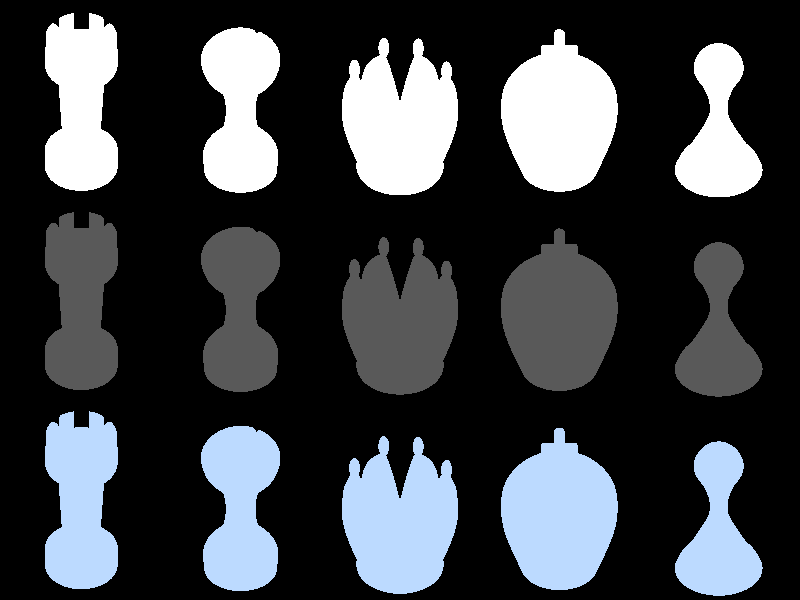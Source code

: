 /***************************************************************************
 * Chess/Shatra pieces for Povray                                          *
 * (C) 2014 stefan.berke @ modular-audio-graphics.com                      *
 *                                                                         *
 * This program is free software; you can redistribute it and/or modify    *
 * it under the terms of the GNU General Public License as published by    *
 * the Free Software Foundation; either version 3 of the License, or       *
 * (at your option) any later version.                                     *
 ***************************************************************************/

// +W1000 +H600 +A0.1 +AM2 +R5 +ua

#version 3.7;
global_settings { assumed_gamma 1.0 }

#include "transforms.inc"

camera
{
    orthographic
    
    location z * -1
    look_at 0
    right x * 5 / 3
    angle 136.56
    translate <2, -1, 0>
}

light_source { <-1,1,-3> * 50 rgb 1 }
// XXX a negative light color is very experimental ;) 
//light_source { < 1,0.3,-3> * 50 rgb -0.1 }


// ---------- per piece transform -----------

#declare piece_transform = transform 
{
	rotate x * -30
};


// --------------- textures -----------------

#macro Glossy(gloss_)
    phong gloss_ phong_size 30
    specular gloss_ roughness 0.01
#end

#declare White = texture
{
    pigment { color rgb 1 }
    finish { Glossy(1) diffuse 0.6 }
};

#declare WhiteInlay = texture
{
    pigment { color rgb 1 }
    finish { Glossy(2) diffuse 0.25 }
};

#declare Black = texture
{
    pigment { color rgb 0.1 }
    finish { Glossy(1) diffuse 0.2 }
};


#declare Transparent = texture
{ 
    pigment { color rgbf <0.5,0.7,1.0, 0.99> }
    finish { Glossy(1) }
};
    
// --------------- helper objects ------------------

#macro SmoothCylinder(y0_, y1_, rad_, smoothness_)
	merge 
	{
		cylinder { y * (y0_ + smoothness_), y * (y1_ - smoothness_), rad_ }
		torus { rad_-smoothness_, smoothness_ translate y * (y0_ + smoothness_) } 
		torus { rad_-smoothness_, smoothness_ translate y * (y1_ - smoothness_) }
	}
#end


// -------------------- pieces ---------------------

#macro Shatra(tex_)
	sor // surface of revolution
	{ 
		12
		<2.8,-0.02>
		<2.8,-0.01>
		<2.8, 0>
		<2.5, 0.5>
		<2, 1>
		<0.7, 3>
		<0.6, 4>
		<1, 5>
		<1.6, 6>
		<1, 6.9>
		<0.1, 6.99>
		<0, 7>
		sturm
		
		texture { tex_ } 
		
		scale 0.86
		translate y*-3.5
		scale 0.8/7
		
		transform { piece_transform }
	}
#end

#macro Tura(tex_)
	merge 
	{ 
		SmoothCylinder(0, 1.2, 2, 0.2)
		cone { y*1.1, 1, y*5, 1.3 }
		difference 
		{
			SmoothCylinder(5,7, 2, 0.4)
			#local cutbox_ = box { <-3, 0, -0.4>, <3, 3, 0.4> translate y*6 }
			object { cutbox_ }
			object { cutbox_ rotate y*40 }
			object { cutbox_ rotate y*90 }
			object { cutbox_ rotate y*140 }
		}
		texture { tex_ } 
		
		translate y*-3.5
		scale 0.8/7
		
		transform { piece_transform }
	}
#end

#macro Yalkyn(tex_)
	difference 
	{ 
		sor 
		{
			10
			<2,-0.02>
			<2,-0.01>
			<2, 0>
			<2, 1>
			<1, 2>
			<1, 4>
			<2, 5>
			<2, 6>
			<0, 7>
			<0, 7>
			sturm
		}
		
		box { <0,0,-3>, <0.5,3,3> rotate z*-30 rotate y*-5 translate <0.3,5.5,0> }
		
		texture { tex_ } 
		
		translate y*-3.5
		scale 0.8/7
		
		transform { piece_transform }
	}
#end


#macro Batyr(tex_)
	merge
	{
		difference 
		{ 
			sor
			{
				9
				<2, 0>
				<2.1, 0.1>
				<3, 2>
				<3.2, 3>
				<3, 4>
				<2, 4.8>
				<1, 4.9>
				<0, 5>
				<0, 5.1>
				sturm
			}
			
			#local cutbox_ = box 
			{ 
				<-1,-1,-5>, <1,1,5> 
				rotate z*45 
				Shear_Trans(<1,0,0>, <0,3,0>, <0,0,1>)
				translate y*6 
			}
			object { cutbox_ }
			object { cutbox_ rotate y*-50 }
			object { cutbox_ rotate y*50 }
			object { cutbox_ rotate y*90 }
		}
		
		torus { 2.2, 0.2 translate y*0.2 }
		
		#local crownsphere_ = sphere { 0, 0.3 scale <1,1.6,1> translate <-1, 5, -2> }
		object { crownsphere_ }
		object { crownsphere_ rotate y*-50 }
		object { crownsphere_ rotate y*130 }
		object { crownsphere_ rotate y*180 }
		
		#local crownsphere_ = sphere { 0, 0.3 scale <1,1.6,1> translate <2.5, 4.5, -1> }
		
		object { crownsphere_ }
		object { crownsphere_ rotate y*-40 }
		object { crownsphere_ rotate y*140 }
		object { crownsphere_ rotate y*180 }
		
		texture { tex_ } 
		
		translate y*-3.5
		scale 0.8/7
		
		transform { piece_transform }
	}
#end


#macro Biy(tex_)
	merge
	{ 
		sor
		{
			9
			<2, 0>
			<2.1, 0.1>
			<3, 2>
			<3.2, 3>
			<3, 4>
			<2, 4.8>
			<1, 4.9>
			<0, 5>
			<0, 5.1>
			sturm
		}
		
		SmoothCylinder(4.8,7,0.3, 0.1)
		object { SmoothCylinder(-1,1, 0.3, 0.1) rotate z*90 translate y*6 }
		
		texture { tex_ } 
		
		translate y*-3.5
		scale 0.8/7
		
		transform { piece_transform }
	}
#end

/* ------------ PUT IT ALL TOGETHER ------------ */
  
#macro PieceRow(tex_)
union
{
    object { Tura   (tex_) translate x * 0 }
    object { Yalkyn (tex_) translate x * 1 }
    object { Batyr  (tex_) translate x * 2 }
    object { Biy    (tex_) translate x * 3 }
    object { Shatra (tex_) translate x * 4 }
}
#end

object { PieceRow(White) }
object { PieceRow(Black) translate y * -1 }
object { PieceRow(Transparent) translate y * -2 }

